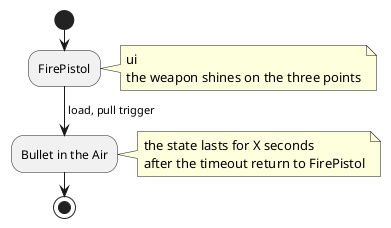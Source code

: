 @startuml fire_pistol

start
:FirePistol;
note right
ui
the weapon shines on the three points
end note

-> load, pull trigger; 

:Bullet in the Air;
note right
the state lasts for X seconds
after the timeout return to FirePistol
end note




stop

@enduml